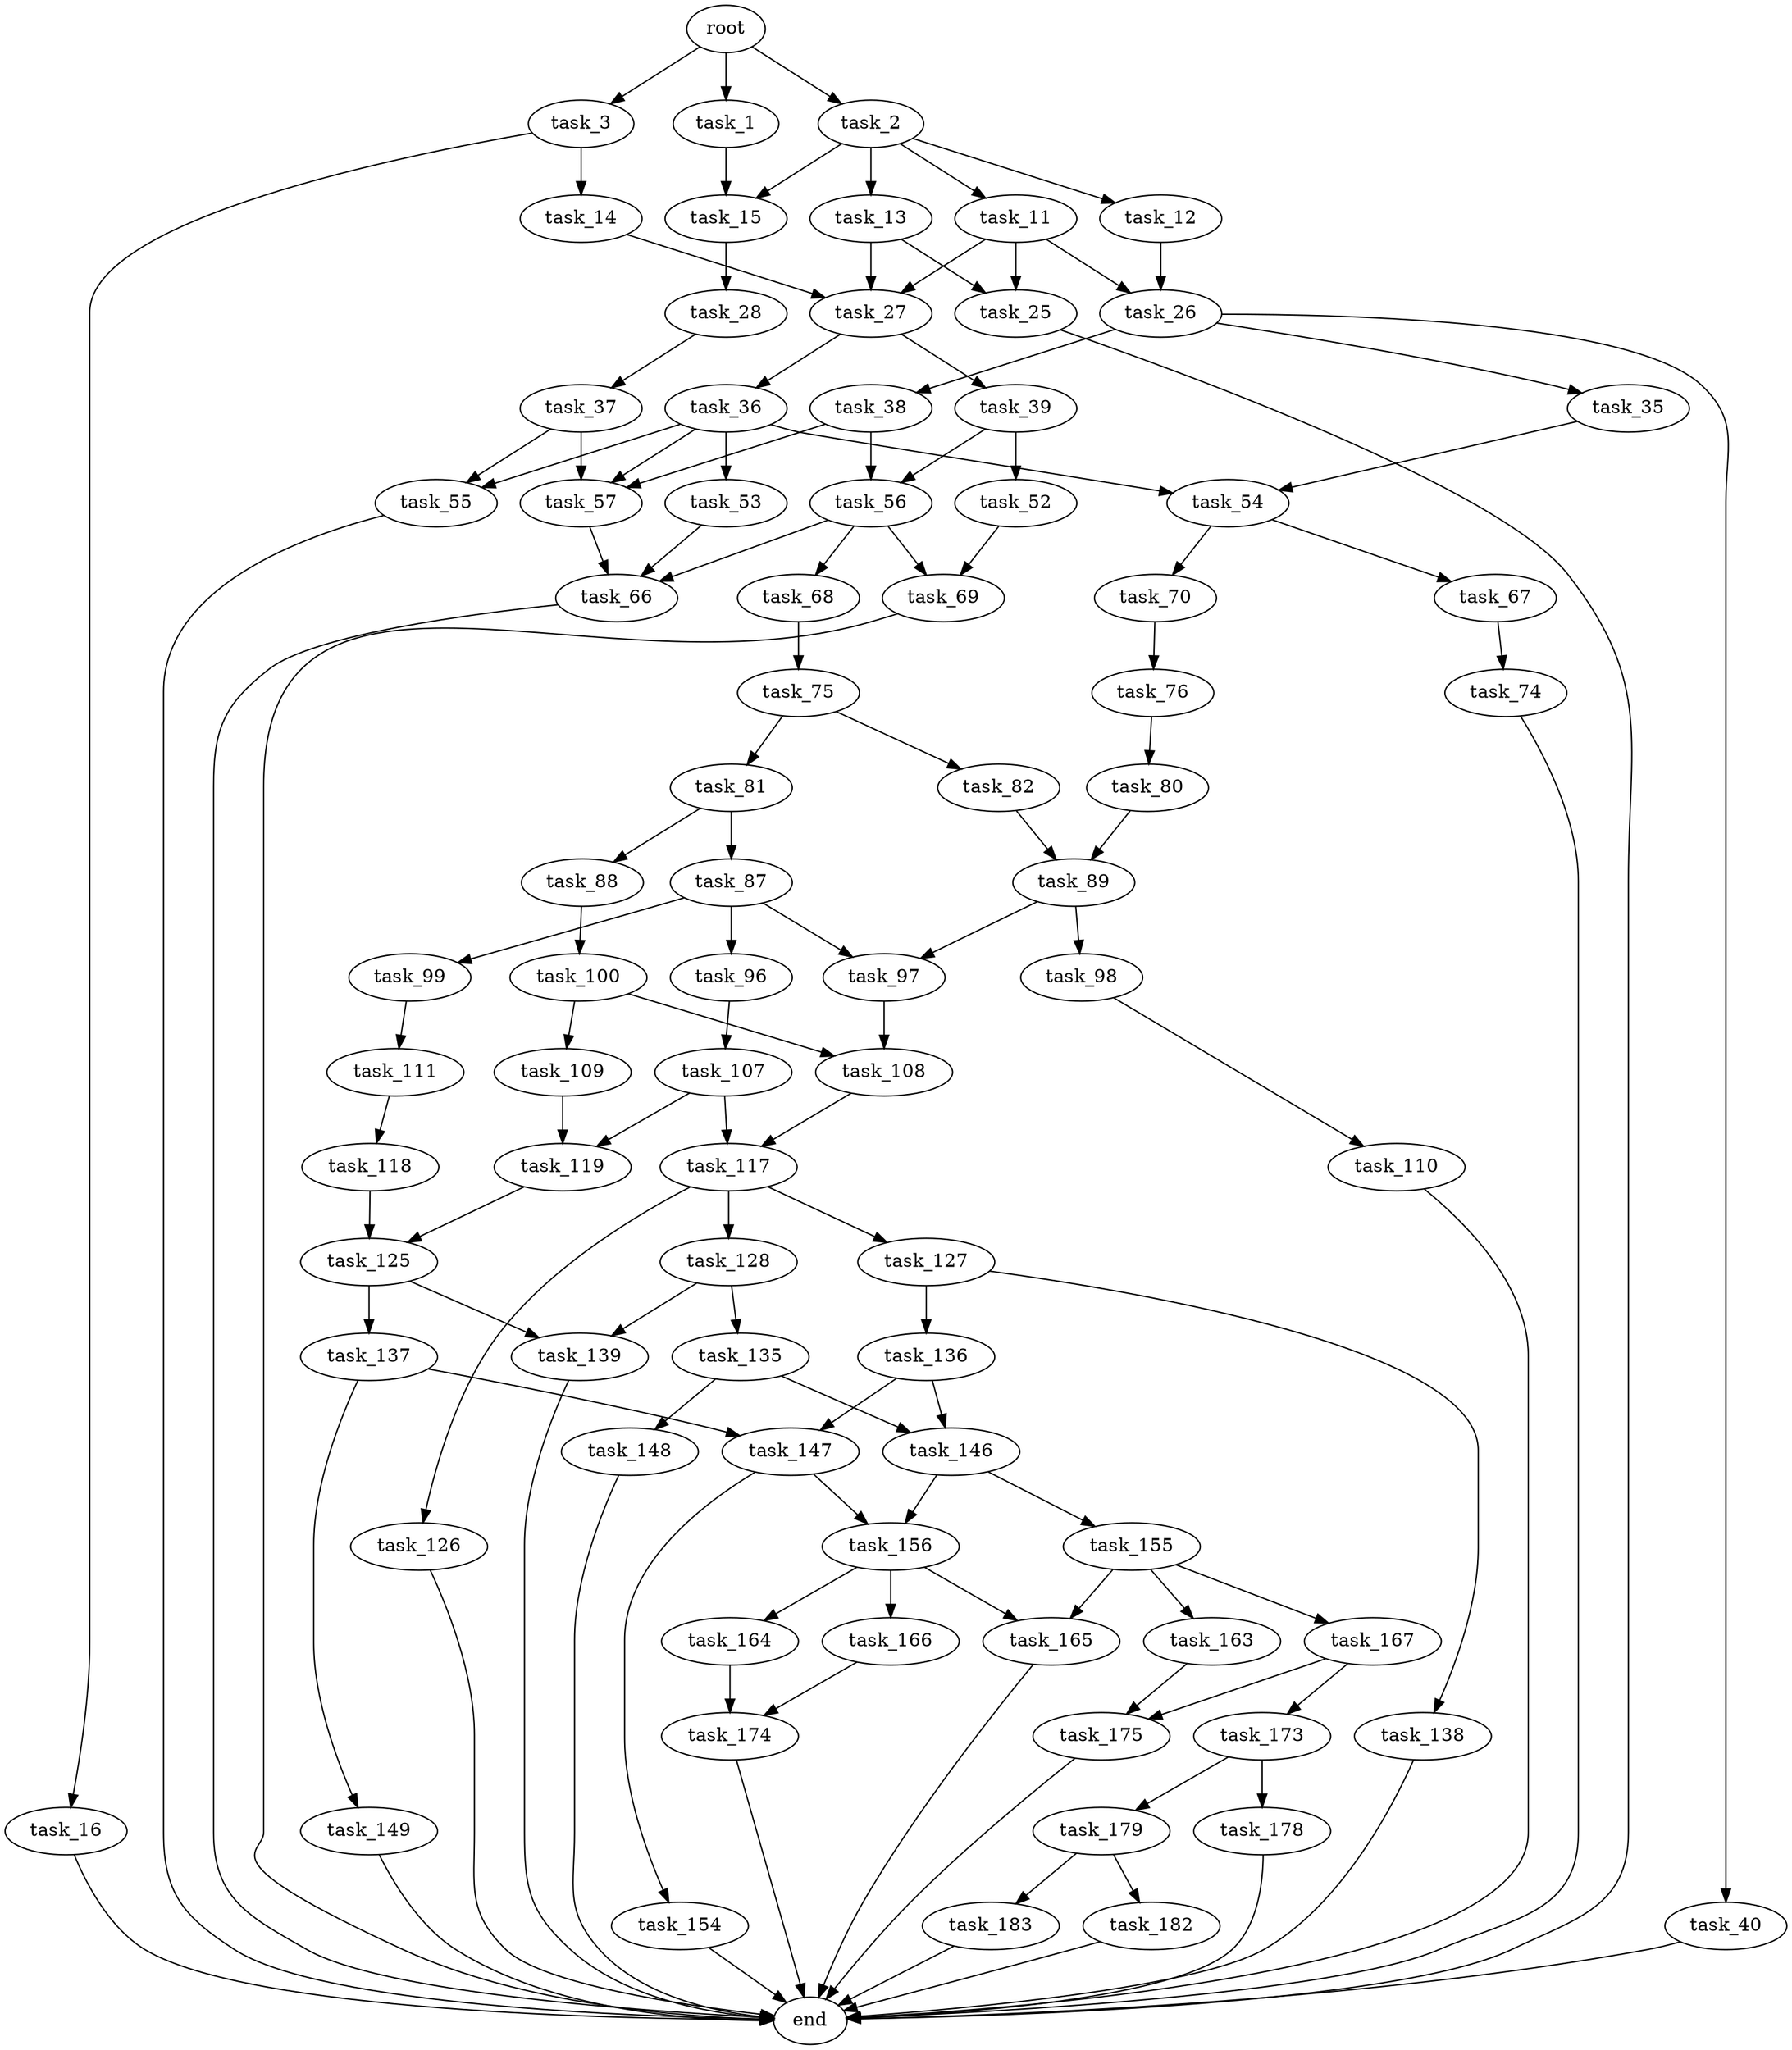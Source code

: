 digraph G {
  root [size="0.000000"];
  task_1 [size="35184036088.000000"];
  task_2 [size="765054683904.000000"];
  task_3 [size="549755813888.000000"];
  task_15 [size="3653828137.000000"];
  task_11 [size="8589934592.000000"];
  task_12 [size="41510372691.000000"];
  task_13 [size="302844267138.000000"];
  task_14 [size="30275412416.000000"];
  task_16 [size="374257394575.000000"];
  task_25 [size="368293445632.000000"];
  task_26 [size="519018205793.000000"];
  task_27 [size="369228647230.000000"];
  task_28 [size="368293445632.000000"];
  end [size="0.000000"];
  task_35 [size="782757789696.000000"];
  task_38 [size="19176685938.000000"];
  task_40 [size="23701185977.000000"];
  task_36 [size="68719476736.000000"];
  task_39 [size="36617414840.000000"];
  task_37 [size="368293445632.000000"];
  task_54 [size="2229605452.000000"];
  task_53 [size="368293445632.000000"];
  task_55 [size="825691022988.000000"];
  task_57 [size="816458256.000000"];
  task_56 [size="368293445632.000000"];
  task_52 [size="28991029248.000000"];
  task_69 [size="248710635835.000000"];
  task_66 [size="7485124088.000000"];
  task_67 [size="1073741824000.000000"];
  task_70 [size="216711687116.000000"];
  task_68 [size="549755813888.000000"];
  task_74 [size="891309464340.000000"];
  task_75 [size="549755813888.000000"];
  task_76 [size="11664063153.000000"];
  task_81 [size="15921683090.000000"];
  task_82 [size="4642932856.000000"];
  task_80 [size="400725479205.000000"];
  task_89 [size="33706742516.000000"];
  task_87 [size="231928233984.000000"];
  task_88 [size="9751183211.000000"];
  task_96 [size="68719476736.000000"];
  task_97 [size="500274350726.000000"];
  task_99 [size="571481752906.000000"];
  task_100 [size="29147164743.000000"];
  task_98 [size="14746147375.000000"];
  task_107 [size="1073741824000.000000"];
  task_108 [size="1456508180.000000"];
  task_110 [size="16565291176.000000"];
  task_111 [size="8528940376.000000"];
  task_109 [size="1350899921.000000"];
  task_117 [size="1697039844.000000"];
  task_119 [size="549755813888.000000"];
  task_118 [size="2923045350.000000"];
  task_126 [size="1073741824000.000000"];
  task_127 [size="134217728000.000000"];
  task_128 [size="11840703685.000000"];
  task_125 [size="5225990162.000000"];
  task_137 [size="32647114028.000000"];
  task_139 [size="329684193165.000000"];
  task_136 [size="134217728000.000000"];
  task_138 [size="332768193841.000000"];
  task_135 [size="231928233984.000000"];
  task_146 [size="134217728000.000000"];
  task_148 [size="26915493812.000000"];
  task_147 [size="368293445632.000000"];
  task_149 [size="1788295996.000000"];
  task_155 [size="182582204082.000000"];
  task_156 [size="19243131199.000000"];
  task_154 [size="7168399869.000000"];
  task_163 [size="134217728000.000000"];
  task_165 [size="570414869856.000000"];
  task_167 [size="8589934592.000000"];
  task_164 [size="40422089940.000000"];
  task_166 [size="1073741824000.000000"];
  task_175 [size="105375565211.000000"];
  task_174 [size="370031880894.000000"];
  task_173 [size="299868999258.000000"];
  task_178 [size="5583614341.000000"];
  task_179 [size="368293445632.000000"];
  task_182 [size="1073741824000.000000"];
  task_183 [size="40689066467.000000"];

  root -> task_1 [size="1.000000"];
  root -> task_2 [size="1.000000"];
  root -> task_3 [size="1.000000"];
  task_1 -> task_15 [size="838860800.000000"];
  task_2 -> task_11 [size="679477248.000000"];
  task_2 -> task_12 [size="679477248.000000"];
  task_2 -> task_13 [size="679477248.000000"];
  task_2 -> task_15 [size="679477248.000000"];
  task_3 -> task_14 [size="536870912.000000"];
  task_3 -> task_16 [size="536870912.000000"];
  task_15 -> task_28 [size="75497472.000000"];
  task_11 -> task_25 [size="33554432.000000"];
  task_11 -> task_26 [size="33554432.000000"];
  task_11 -> task_27 [size="33554432.000000"];
  task_12 -> task_26 [size="838860800.000000"];
  task_13 -> task_25 [size="301989888.000000"];
  task_13 -> task_27 [size="301989888.000000"];
  task_14 -> task_27 [size="838860800.000000"];
  task_16 -> end [size="1.000000"];
  task_25 -> end [size="1.000000"];
  task_26 -> task_35 [size="679477248.000000"];
  task_26 -> task_38 [size="679477248.000000"];
  task_26 -> task_40 [size="679477248.000000"];
  task_27 -> task_36 [size="411041792.000000"];
  task_27 -> task_39 [size="411041792.000000"];
  task_28 -> task_37 [size="411041792.000000"];
  task_35 -> task_54 [size="679477248.000000"];
  task_38 -> task_56 [size="536870912.000000"];
  task_38 -> task_57 [size="536870912.000000"];
  task_40 -> end [size="1.000000"];
  task_36 -> task_53 [size="134217728.000000"];
  task_36 -> task_54 [size="134217728.000000"];
  task_36 -> task_55 [size="134217728.000000"];
  task_36 -> task_57 [size="134217728.000000"];
  task_39 -> task_52 [size="33554432.000000"];
  task_39 -> task_56 [size="33554432.000000"];
  task_37 -> task_55 [size="411041792.000000"];
  task_37 -> task_57 [size="411041792.000000"];
  task_54 -> task_67 [size="134217728.000000"];
  task_54 -> task_70 [size="134217728.000000"];
  task_53 -> task_66 [size="411041792.000000"];
  task_55 -> end [size="1.000000"];
  task_57 -> task_66 [size="33554432.000000"];
  task_56 -> task_66 [size="411041792.000000"];
  task_56 -> task_68 [size="411041792.000000"];
  task_56 -> task_69 [size="411041792.000000"];
  task_52 -> task_69 [size="75497472.000000"];
  task_69 -> end [size="1.000000"];
  task_66 -> end [size="1.000000"];
  task_67 -> task_74 [size="838860800.000000"];
  task_70 -> task_76 [size="411041792.000000"];
  task_68 -> task_75 [size="536870912.000000"];
  task_74 -> end [size="1.000000"];
  task_75 -> task_81 [size="536870912.000000"];
  task_75 -> task_82 [size="536870912.000000"];
  task_76 -> task_80 [size="209715200.000000"];
  task_81 -> task_87 [size="33554432.000000"];
  task_81 -> task_88 [size="33554432.000000"];
  task_82 -> task_89 [size="75497472.000000"];
  task_80 -> task_89 [size="301989888.000000"];
  task_89 -> task_97 [size="679477248.000000"];
  task_89 -> task_98 [size="679477248.000000"];
  task_87 -> task_96 [size="301989888.000000"];
  task_87 -> task_97 [size="301989888.000000"];
  task_87 -> task_99 [size="301989888.000000"];
  task_88 -> task_100 [size="411041792.000000"];
  task_96 -> task_107 [size="134217728.000000"];
  task_97 -> task_108 [size="411041792.000000"];
  task_99 -> task_111 [size="679477248.000000"];
  task_100 -> task_108 [size="679477248.000000"];
  task_100 -> task_109 [size="679477248.000000"];
  task_98 -> task_110 [size="838860800.000000"];
  task_107 -> task_117 [size="838860800.000000"];
  task_107 -> task_119 [size="838860800.000000"];
  task_108 -> task_117 [size="33554432.000000"];
  task_110 -> end [size="1.000000"];
  task_111 -> task_118 [size="134217728.000000"];
  task_109 -> task_119 [size="75497472.000000"];
  task_117 -> task_126 [size="33554432.000000"];
  task_117 -> task_127 [size="33554432.000000"];
  task_117 -> task_128 [size="33554432.000000"];
  task_119 -> task_125 [size="536870912.000000"];
  task_118 -> task_125 [size="134217728.000000"];
  task_126 -> end [size="1.000000"];
  task_127 -> task_136 [size="209715200.000000"];
  task_127 -> task_138 [size="209715200.000000"];
  task_128 -> task_135 [size="209715200.000000"];
  task_128 -> task_139 [size="209715200.000000"];
  task_125 -> task_137 [size="301989888.000000"];
  task_125 -> task_139 [size="301989888.000000"];
  task_137 -> task_147 [size="536870912.000000"];
  task_137 -> task_149 [size="536870912.000000"];
  task_139 -> end [size="1.000000"];
  task_136 -> task_146 [size="209715200.000000"];
  task_136 -> task_147 [size="209715200.000000"];
  task_138 -> end [size="1.000000"];
  task_135 -> task_146 [size="301989888.000000"];
  task_135 -> task_148 [size="301989888.000000"];
  task_146 -> task_155 [size="209715200.000000"];
  task_146 -> task_156 [size="209715200.000000"];
  task_148 -> end [size="1.000000"];
  task_147 -> task_154 [size="411041792.000000"];
  task_147 -> task_156 [size="411041792.000000"];
  task_149 -> end [size="1.000000"];
  task_155 -> task_163 [size="301989888.000000"];
  task_155 -> task_165 [size="301989888.000000"];
  task_155 -> task_167 [size="301989888.000000"];
  task_156 -> task_164 [size="411041792.000000"];
  task_156 -> task_165 [size="411041792.000000"];
  task_156 -> task_166 [size="411041792.000000"];
  task_154 -> end [size="1.000000"];
  task_163 -> task_175 [size="209715200.000000"];
  task_165 -> end [size="1.000000"];
  task_167 -> task_173 [size="33554432.000000"];
  task_167 -> task_175 [size="33554432.000000"];
  task_164 -> task_174 [size="679477248.000000"];
  task_166 -> task_174 [size="838860800.000000"];
  task_175 -> end [size="1.000000"];
  task_174 -> end [size="1.000000"];
  task_173 -> task_178 [size="838860800.000000"];
  task_173 -> task_179 [size="838860800.000000"];
  task_178 -> end [size="1.000000"];
  task_179 -> task_182 [size="411041792.000000"];
  task_179 -> task_183 [size="411041792.000000"];
  task_182 -> end [size="1.000000"];
  task_183 -> end [size="1.000000"];
}
